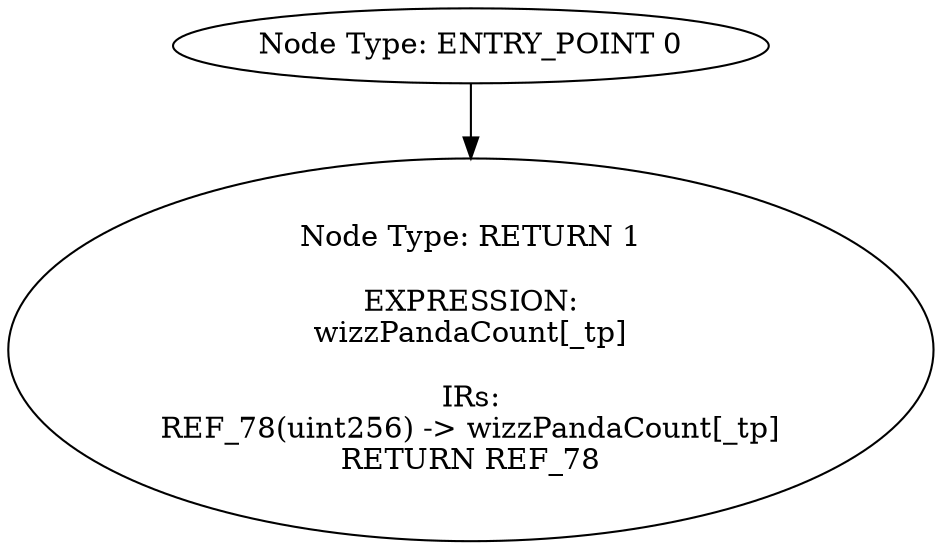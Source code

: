 digraph{
0[label="Node Type: ENTRY_POINT 0
"];
0->1;
1[label="Node Type: RETURN 1

EXPRESSION:
wizzPandaCount[_tp]

IRs:
REF_78(uint256) -> wizzPandaCount[_tp]
RETURN REF_78"];
}
